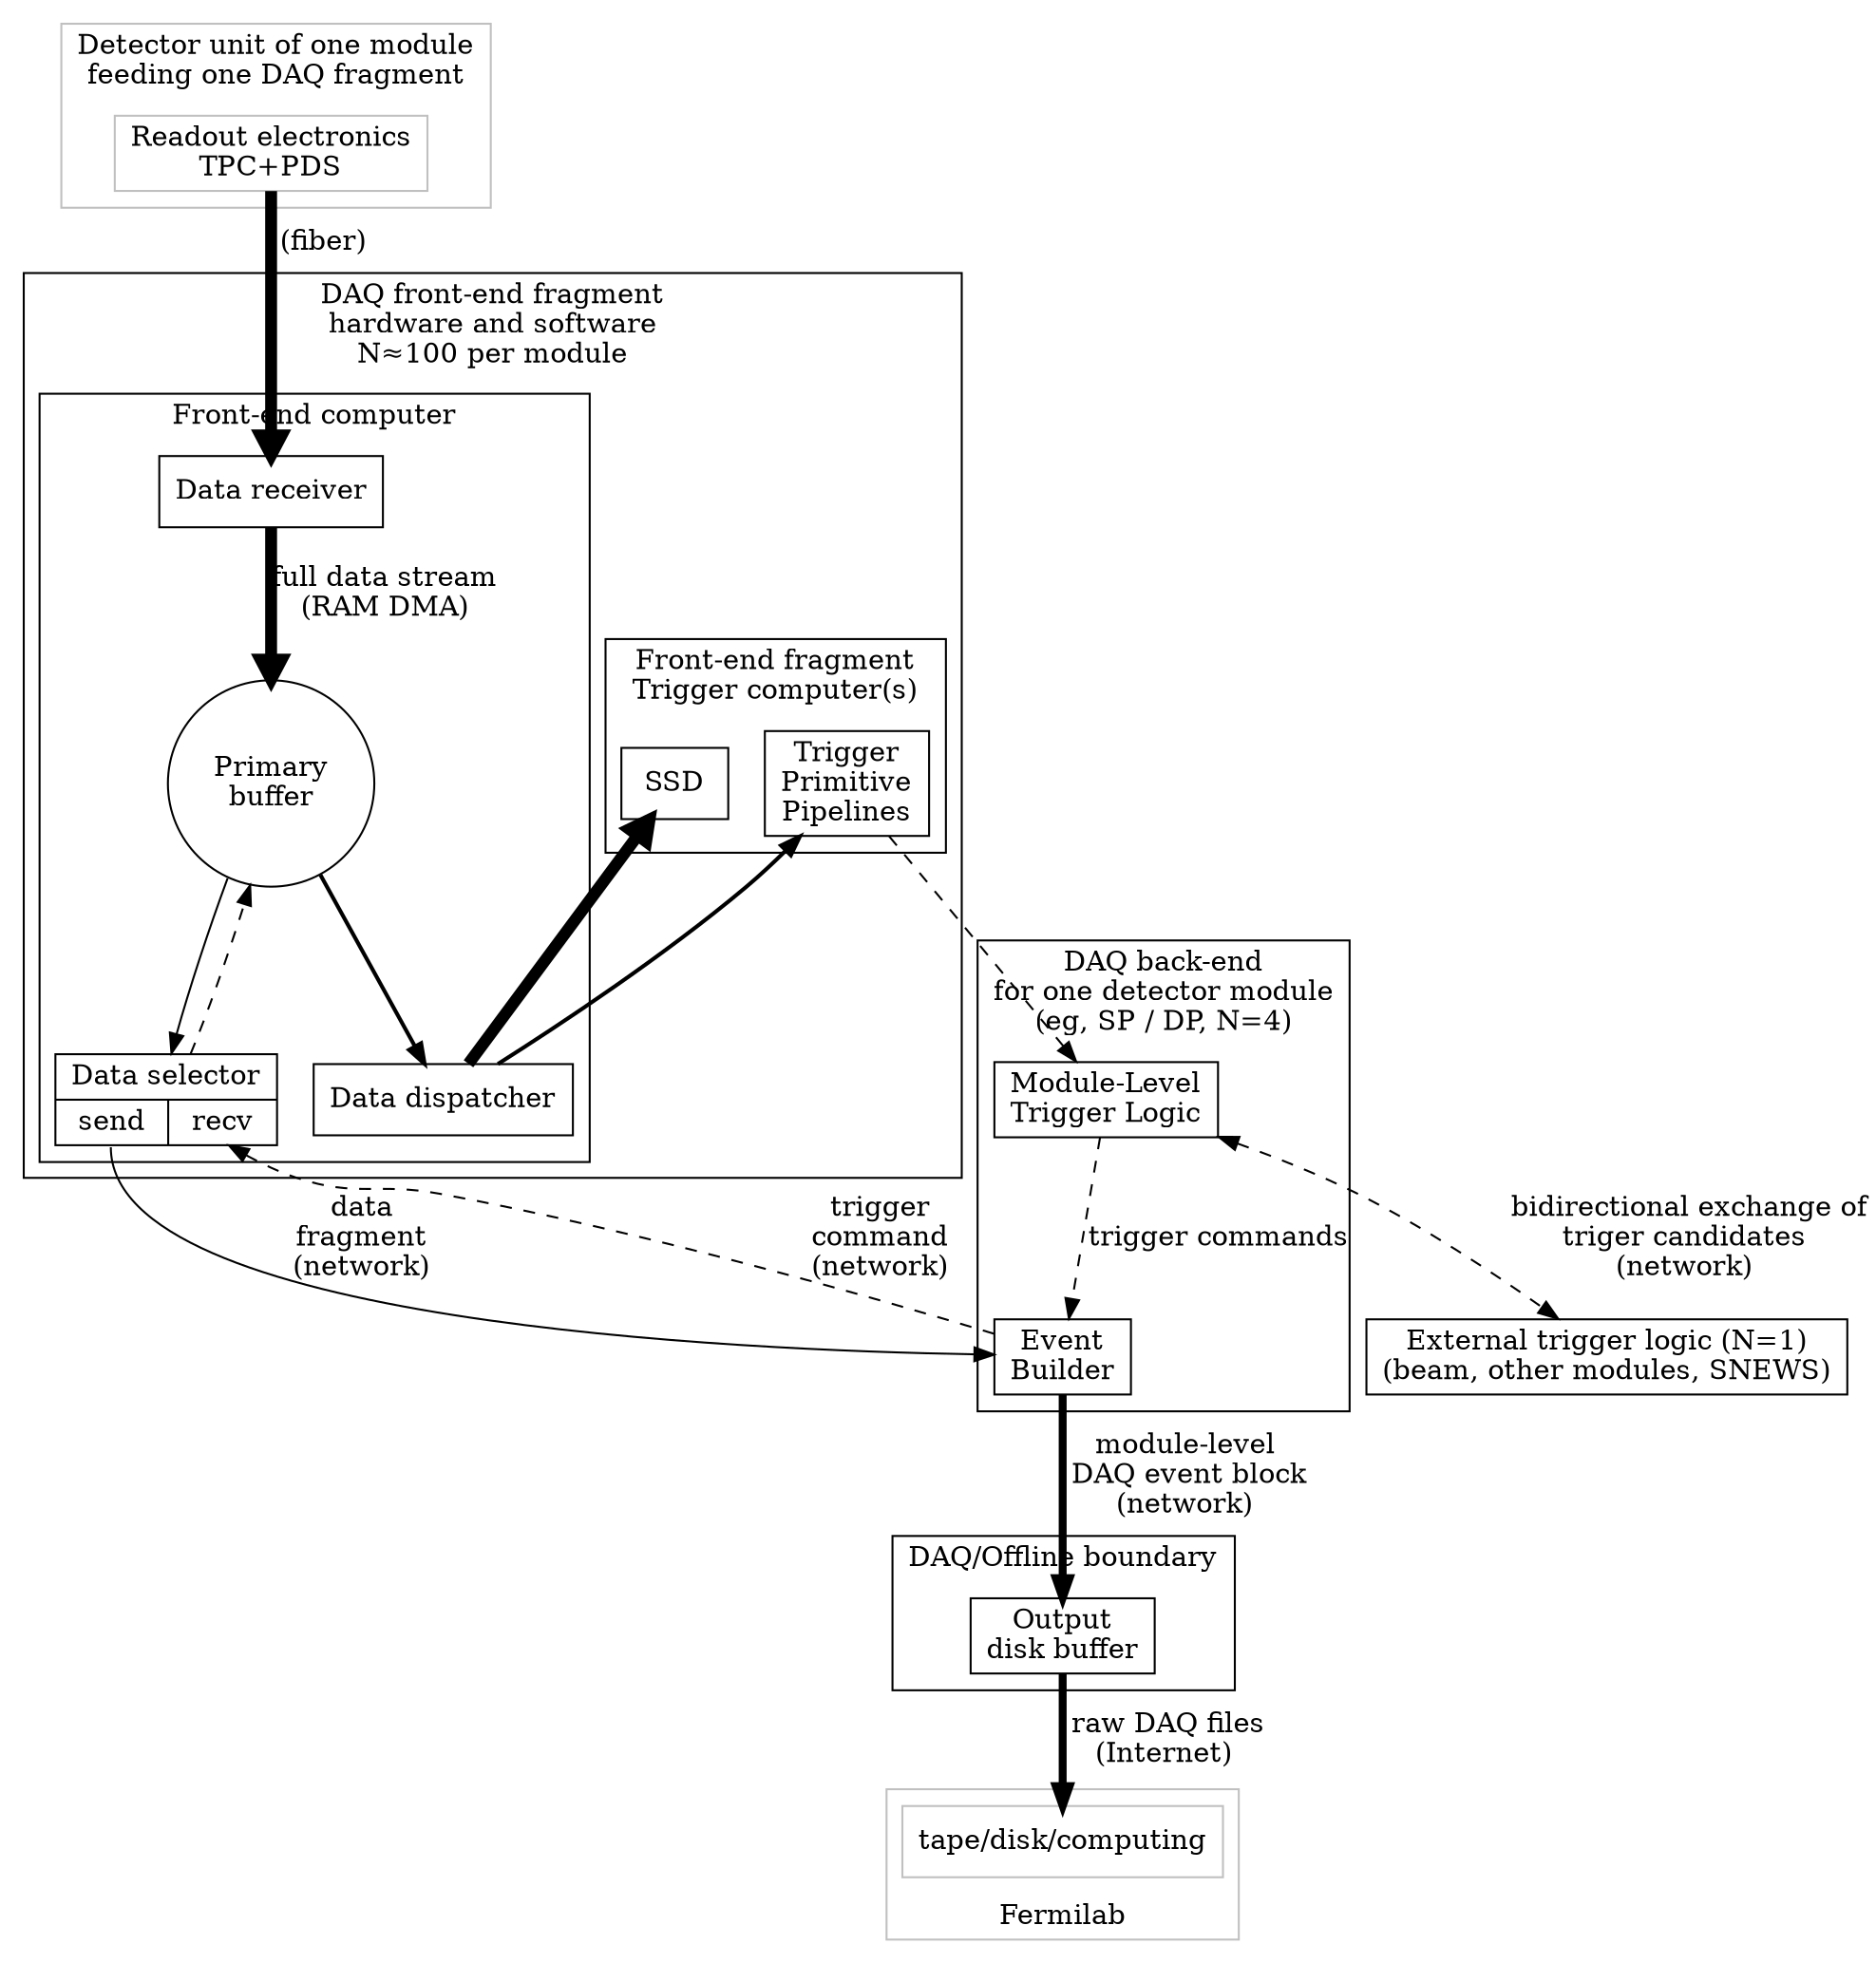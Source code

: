 digraph hl {
        node[shape=record];

        subgraph cluster_dmunit {
                label="Detector unit of one module\nfeeding one DAQ fragment";
                color=gray;
                ce[label="Readout electronics\nTPC+PDS",color=gray];
        }
        subgraph cluster_fe {
                label="DAQ front-end fragment\nhardware and software\nN≈100 per module";
                
                subgraph cluster_fec {
                        label="Front-end computer"
                        dr[label="Data receiver"];
                        buf[label="Primary\nbuffer",shape=circle];
                        ds[label="{{Data selector}|{<tx>send|<rx>recv}}"];
                        dd[label="Data dispatcher"];
                }
                subgraph cluster_tf {
                        label="Front-end fragment\nTrigger computer(s)";
                        tfn1[label="Trigger\nPrimitive\nPipelines"];
                        ssd1[label="SSD"];
                }
        }
        subgraph cluster_bec {
                label="DAQ back-end\nfor one detector module\n(eg, SP / DP, N=4)";
                mtl[label="Module-Level\nTrigger Logic"];
                eb[label="Event\nBuilder"];
//                {rank=same; mtl, eb}
        }
        subgraph cluster_offline {
                label="DAQ/Offline boundary";
                dsk[label="Output\ndisk buffer"];
        }
        subgraph cluster_outside {
                label="Fermilab";
                labelloc=bottom;
                color=gray;
                fnal[label="tape/disk/computing",color=gray];
        }

        gtl[label="External trigger logic (N=1)\n(beam, other modules, SNEWS)"];
        
        edge[penwidth=6];
        ce->dr[label=" (fiber)"];
        dr->buf[label="full data stream\n(RAM DMA)"];

        
        edge[penwidth=2];
        buf->dd;
        tfn1->dd[dir=back,constraint=false];
        ssd1->dd[dir=back,penwidth=6];

        // selected data
        edge[penwidth=1];
        buf->ds;
        ds:tx->eb[label="data\nfragment\n(network)"];

        // "event" data
        edge[penwidth=4];
        eb->dsk[label="module-level\n DAQ event block\n(network)"];
        
        dsk->fnal[label=" raw DAQ files\n(Internet)"];
        
        // trigger 
        edge[penwidth=1, style=dashed];
        ds->buf[constraint=false];
        mtl->eb[label="trigger commands"];
        eb->ds[label="trigger\ncommand\n(network)"];
        mtl->gtl[dir=both,label=" bidirectional exchange of\ntriger candidates\n(network)"];
        tfn1->mtl;
        

        edge[penwidth=1, style=dashed, color=red];


}
